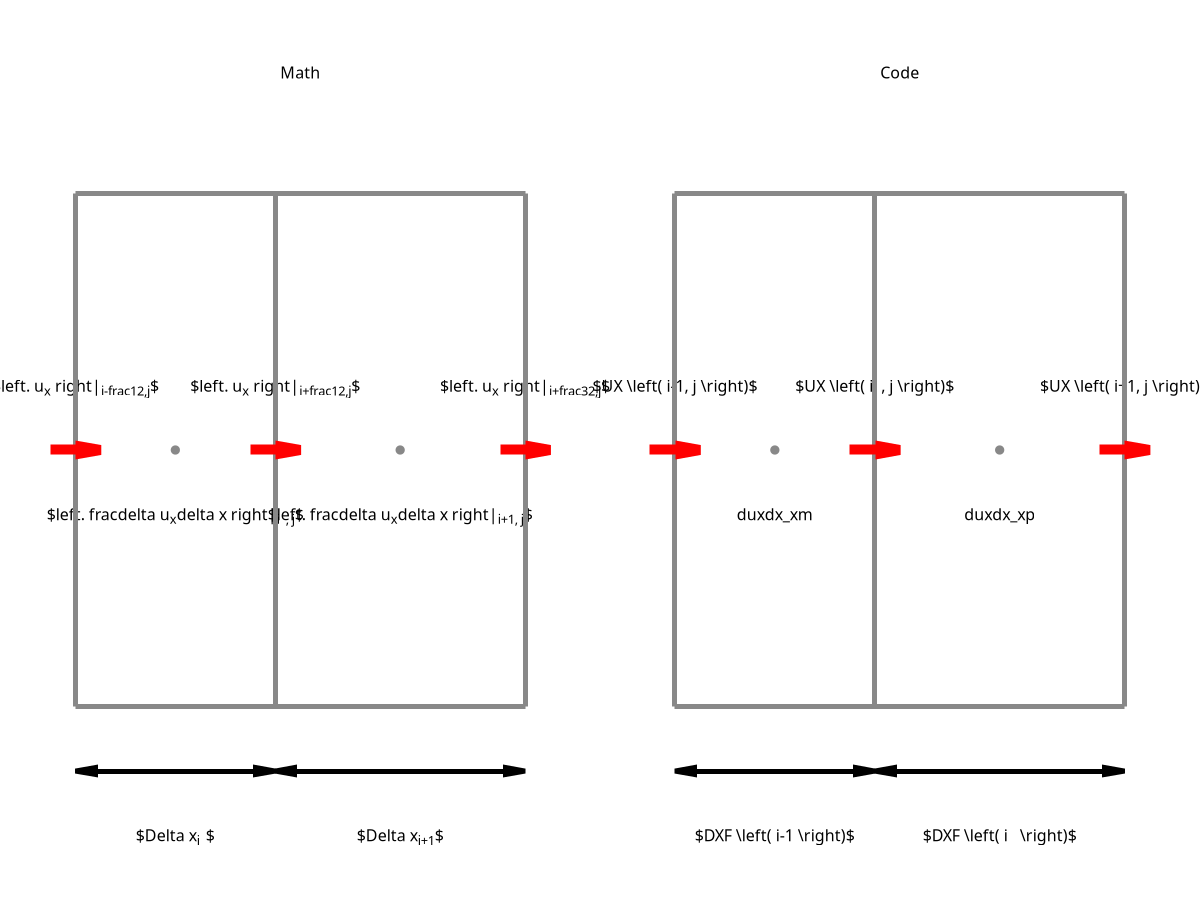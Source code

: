 ### lxx and lyy
do for [case in 'xx yy'] {
  reset
  set terminal epslatex standalone color size 12,3.5 font ',17'
  set output sprintf('update_velocity_l%s.tex', case)
  unset border
  set lmargin 0.
  set rmargin 0.
  set bmargin 0.
  set tmargin 0.
  unset xlabel
  unset ylabel
  set xrange [0:12]
  set yrange [0.:3.5]
  unset xtics
  unset ytics
  set format x ''
  set format y ''
  set style line 1 lc rgb '#888888' lw 5
  if(case eq 'xx'){
    set style line 2 lc rgb '#FF0000' lw 10
  }else{
    set style line 2 lc rgb '#0000FF' lw 10
  }
  set style line 3 lc rgb '#000000' lw 5
  set style arrow 1 nohead front ls 1
  set style arrow 2 head  size 0.2,10 filled front ls 2
  set style arrow 3 heads size 0.2,10 filled front ls 3
  al = 0.25
  if(case eq 'xx'){
    array xf[3] = [0., 2.,   4.5]
  }else{
    array xf[3] = [0., 2.25, 4.5]
  }
  array yf[2] = [0., 2.]
  array xc[2]
  do for[i=1:2:1] {
    xc[i] = 0.5*(xf[i]+xf[i+1])
  }
  yc = 0.5*(yf[1]+yf[2])
  ## left-right
  do for [lr=1:2:1] {
    if(lr == 1){
      # top labels
      set label 'Math' center at graph 0.25, graph 0.92
      # origin
      ox = 0.75
      oy = 0.75
      # labels
      if(case eq 'xx'){
        array grid_size_labels[2] = [ \
          '$\Delta x_{i  }$', \
          '$\Delta x_{i+1}$', \
        ]
        array lij_labels[2] = [ \
          '$\left. \frac{\delta u_x}{\delta x} \right|_{i  , j}$', \
          '$\left. \frac{\delta u_x}{\delta x} \right|_{i+1, j}$', \
        ]
        array vel_labels[3] = [ \
          '$\left. u_x \right|_{i-\frac{1}{2},j}$', \
          '$\left. u_x \right|_{i+\frac{1}{2},j}$', \
          '$\left. u_x \right|_{i+\frac{3}{2},j}$', \
        ]
      }else{
        array grid_size_labels[2] = [ \
          '$\Delta y$', \
          '$\Delta y$', \
        ]
        array lij_labels[2] = [ \
          '$\left. \frac{\delta u_y}{\delta y} \right|_{i, j  }$', \
          '$\left. \frac{\delta u_y}{\delta y} \right|_{i, j+1}$', \
        ]
        array vel_labels[3] = [ \
          '$\left. u_y \right|_{i,j-\frac{1}{2}}$', \
          '$\left. u_y \right|_{i,j+\frac{1}{2}}$', \
          '$\left. u_y \right|_{i,j+\frac{3}{2}}$', \
        ]
      }
    }else{
      # top labels
      set label 'Code' center at graph 0.75, graph 0.92
      # origin
      ox = 6.75
      oy = 0.75
      # labels
      if(case eq 'xx'){
        array grid_size_labels[2] = [ \
          '$DXF \left( i-1 \right)$', \
          '$DXF \left( i   \right)$', \
        ]
        array lij_labels[2] = [ \
          'duxdx\_xm', \
          'duxdx\_xp', \
        ]
        array vel_labels[3] = [ \
          '$UX \left( i-1, j \right)$', \
          '$UX \left( i  , j \right)$', \
          '$UX \left( i+1, j \right)$', \
        ]
      }else{
        array grid_size_labels[2] = [ \
          '$dy$', \
          '$dy$', \
        ]
        array lij_labels[2] = [ \
          'duydy\_ym', \
          'duydy\_yp', \
        ]
        array vel_labels[3] = [ \
          '$UY \left( i, j-1 \right)$', \
          '$UY \left( i, j   \right)$', \
          '$UY \left( i, j+1 \right)$', \
        ]
      }
    }
    # grid edges (vertical)
    do for[i=1:3:1] {
      set arrow from first ox+xf[i], first oy+yf[1] to first ox+xf[i], first oy+yf[2] as 1
    }
    # grid edges (horizontal)
    do for[j=1:2:1] {
      set arrow from first ox+xf[1], first oy+yf[j] to first ox+xf[3], first oy+yf[j] as 1
    }
    # grid size arrows
    do for [i=1:2:1] {
      set arrow from first ox+xf[i], first oy-1.*al to first ox+xf[i+1], first oy-1.*al as 3
    }
    # cell center markers
    do for [i=1:2:1] {
      set object circle center first ox+xc[i], first oy+yc size first 0.125*al fs solid 1.0 fc rgb '#888888' lw 3
    }
    # velocity arrows
    do for [i=1:3:1] {
      set arrow from first ox+xf[i]-al, first oy+yc to first ox+xf[i]+al, first oy+yc as 2
    }
    # labels
    do for [i=1:2:1] {
      set label grid_size_labels[i] center at first ox+xc[i], first oy-2.*al
      set label lij_labels[i]       center at first ox+xc[i], first oy+yc-1.*al front
    }
    do for [i=1:3:1] {
      set label vel_labels[i] center at first ox+xf[i], first oy+yc+1.*al front
    }
  }
  plot \
    NaN notitle
}

### lxy and lyx
do for [case in 'xy yx'] {
  reset
  set terminal epslatex standalone color size 12,3.5 font ',17'
  set output sprintf('update_velocity_l%s.tex', case)
  unset border
  set lmargin 0.
  set rmargin 0.
  set bmargin 0.
  set tmargin 0.
  unset xlabel
  unset ylabel
  set xrange [0:15]
  set yrange [0.:3.5]
  unset xtics
  unset ytics
  set format x ''
  set format y ''
  set style line 1 lc rgb '#888888' lw 5
  if(case eq 'xy'){
    set style line 2 lc rgb '#FF0000' lw 10
  }else{
    set style line 2 lc rgb '#0000FF' lw 10
  }
  set style line 3 lc rgb '#000000' lw 5
  set style arrow 1 nohead front ls 1
  set style arrow 2 head  size 0.2,10 filled front ls 2
  set style arrow 3 heads size 0.2,10 filled front ls 3
  al = 0.25
  if(case eq 'yx'){
    array xf[4] = [0., 1.5, 3.5, 6.0]
  }else{
    array xf[4] = [0., 2.0, 4.0, 6.0]
  }
  array yc[2] = [0., 2.]
  array xc[3]
  do for[i=1:3:1] {
    xc[i] = 0.5*(xf[i]+xf[i+1])
  }
  yf = 0.5*(yc[1]+yc[2])
  ## left-right
  do for [lr=1:2:1] {
    if(lr == 1){
      # top labels
      set label 'Math' center at graph 0.25, graph 0.92
      # origin
      ox = 0.75
      oy = 0.75
      # labels
      if(case eq 'yx'){
        array grid_size_labels[2] = [ \
          '$\Delta x_{i-\frac{1}{2}}$', \
          '$\Delta x_{i+\frac{1}{2}}$', \
        ]
        array lij_labels[2] = [ \
          '$\left. \frac{\delta u_y}{\delta x} \right|_{i-\frac{1}{2}, j+\frac{1}{2}}$', \
          '$\left. \frac{\delta u_y}{\delta x} \right|_{i+\frac{1}{2}, j+\frac{1}{2}}$', \
        ]
        array vel_labels[3] = [ \
          '$\left. u_y \right|_{i-1,j+\frac{1}{2}}$', \
          '$\left. u_y \right|_{i  ,j+\frac{1}{2}}$', \
          '$\left. u_y \right|_{i+1,j+\frac{1}{2}}$', \
        ]
      }else{
        array grid_size_labels[2] = [ \
          '$\Delta y$', \
          '$\Delta y$', \
        ]
        array lij_labels[2] = [ \
          '$\left. \frac{\delta u_x}{\delta y} \right|_{i+\frac{1}{2}, j-\frac{1}{2}}$', \
          '$\left. \frac{\delta u_x}{\delta y} \right|_{i+\frac{1}{2}, j+\frac{1}{2}}$', \
        ]
        array vel_labels[3] = [ \
          '$\left. u_x \right|_{i+\frac{1}{2},j-1}$', \
          '$\left. u_x \right|_{i+\frac{1}{2},j  }$', \
          '$\left. u_x \right|_{i+\frac{1}{2},j+1}$', \
        ]
      }
    }else{
      # top labels
      set label 'Code' center at graph 0.75, graph 0.92
      # origin
      ox = 8.25
      oy = 0.75
      if(case eq 'yx'){
        array grid_size_labels[2] = [ \
          '$DXC \left( i   \right)$', \
          '$DXC \left( i+1 \right)$', \
        ]
        array lij_labels[2] = [ \
          'duydx\_xm', \
          'duydx\_xp', \
        ]
        array vel_labels[3] = [ \
          '$UY \left( i-1, j  \right)$', \
          '$UY \left( i  , j  \right)$', \
          '$UY \left( i+1, j  \right)$', \
        ]
      }else{
        array grid_size_labels[2] = [ \
          '$dy$', \
          '$dy$', \
        ]
        array lij_labels[2] = [ \
          'duxdy\_ym', \
          'duxdy\_yp', \
        ]
        array vel_labels[3] = [ \
          '$UX \left( i, j-1 \right)$', \
          '$UX \left( i, j   \right)$', \
          '$UX \left( i, j+1 \right)$', \
        ]
      }
    }
    # grid edges (vertical)
    do for[i=1:4:1] {
      set arrow from first ox+xf[i], first oy+yc[1] to first ox+xf[i], first oy+yc[2] as 1
    }
    # grid edges (horizontal)
    set arrow from first ox+xf[1], first oy+yf to first ox+xf[4], first oy+yf as 1
    # grid size arrows
    do for [i=1:2:1] {
      set arrow from first ox+xc[i], first oy-1.*al to first ox+xc[i+1], first oy-1.*al as 3
    }
    # cell corner markers
    do for [i=2:3:1] {
      set object circle center first ox+xf[i], first oy+yf size first 0.125*al fs solid 1.0 fc rgb '#888888' lw 3
    }
    # velocity arrows
    do for [i=1:3:1] {
      set arrow from first ox+xc[i], first oy+yf-al to first ox+xc[i], first oy+yf+al as 2
    }
    # labels
    do for [i=1:2:1] {
      set label grid_size_labels[i] center at first ox+0.5*(xc[i]+xc[i+1]), first oy-2.*al
      set label lij_labels[i]       center at first ox+0.5*(xc[i]+xc[i+1]), first oy+yf-1.*al front
    }
    do for [i=1:3:1] {
      set label vel_labels[i] center at first ox+xc[i], first oy+yf+1.*al front
    }
  }
  plot \
    NaN notitle
}

### adv_x_x and adv_y_y
do for [case in 'x_x y_y'] {
  reset
  set terminal epslatex standalone color size 12,4 font ',17'
  set output sprintf('update_velocity_adv_%s.tex', case)
  unset border
  set lmargin 0.
  set rmargin 0.
  set bmargin 0.
  set tmargin 0.
  unset xlabel
  unset ylabel
  set xrange [0:12]
  set yrange [-0.5:3.5]
  unset xtics
  unset ytics
  set format x ''
  set format y ''
  set style line 1 lc rgb '#888888' lw 5
  if(case eq 'x_x'){
    set style line 2 lc rgb '#FF0000' lw 10
  }else{
    set style line 2 lc rgb '#0000FF' lw 10
  }
  set style line 3 lc rgb '#000000' lw 5
  set style arrow 1 nohead front ls 1
  set style arrow 2 head  size 0.2,10 filled front ls 2
  set style arrow 3 heads size 0.2,10 filled front ls 3
  al = 0.25
  if(case eq 'x_x'){
    array xf[3] = [0., 2.,   4.5]
  }else{
    array xf[3] = [0., 2.25, 4.5]
  }
  array yf[2] = [0., 2.]
  array xc[2]
  do for[i=1:2:1] {
    xc[i] = 0.5*(xf[i]+xf[i+1])
  }
  yc = 0.5*(yf[1]+yf[2])
  ## left-right
  do for [lr=1:2:1] {
    if(lr == 1){
      # top labels
      set label 'Math' center at graph 0.25, graph 0.92
      # origin
      ox = 0.75
      oy = 0.75
      # labels
      if(case eq 'x_x'){
        array grid_size_labels[2] = [ \
          '$\Delta x_{i  }$', \
          '$\Delta x_{i+1}$', \
        ]
        grid_size_label_2 = '$\Delta x_{i+\frac{1}{2}}$'
        array lij_labels[2] = [ \
          '$\left. \frac{\delta u_x}{\delta x} \right|_{i  , j}$', \
          '$\left. \frac{\delta u_x}{\delta x} \right|_{i+1, j}$', \
        ]
        array vel_labels[3] = [ \
          '$\left. u_x \right|_{i-\frac{1}{2},j}$', \
          '$\left. u_x \right|_{i+\frac{1}{2},j}$', \
          '$\left. u_x \right|_{i+\frac{3}{2},j}$', \
        ]
      }else{
        array grid_size_labels[2] = [ \
          '$\Delta y$', \
          '$\Delta y$', \
        ]
        grid_size_label_2 = '$\Delta y$'
        array lij_labels[2] = [ \
          '$\left. \frac{\delta u_y}{\delta y} \right|_{i, j  }$', \
          '$\left. \frac{\delta u_y}{\delta y} \right|_{i, j+1}$', \
        ]
        array vel_labels[3] = [ \
          '$\left. u_y \right|_{i,j-\frac{1}{2}}$', \
          '$\left. u_y \right|_{i,j+\frac{1}{2}}$', \
          '$\left. u_y \right|_{i,j+\frac{3}{2}}$', \
        ]
      }
    }else{
      # top labels
      set label 'Code' center at graph 0.75, graph 0.92
      # origin
      ox = 6.75
      oy = 0.75
      # labels
      if(case eq 'x_x'){
        array grid_size_labels[2] = [ \
          '$DXF \left( i-1 \right)$', \
          '$DXF \left( i   \right)$', \
        ]
        grid_size_label_2 = '$DXC \left( i \right)$'
        array lij_labels[2] = [ \
          'duxdx\_xm', \
          'duxdx\_xp', \
        ]
        array vel_labels[3] = [ \
          '$UX \left( i-1, j \right)$', \
          '$UX \left( i  , j \right)$', \
          '$UX \left( i+1, j \right)$', \
        ]
      }else{
        array grid_size_labels[2] = [ \
          '$dy$', \
          '$dy$', \
        ]
        grid_size_label_2 = '$dy$'
        array lij_labels[2] = [ \
          'duydy\_ym', \
          'duydy\_yp', \
        ]
        array vel_labels[3] = [ \
          '$UY \left( i, j-1 \right)$', \
          '$UY \left( i, j   \right)$', \
          '$UY \left( i, j+1 \right)$', \
        ]
      }
    }
    # grid edges (vertical)
    do for[i=1:3:1] {
      set arrow from first ox+xf[i], first oy+yf[1] to first ox+xf[i], first oy+yf[2] as 1
    }
    # grid edges (horizontal)
    do for[j=1:2:1] {
      set arrow from first ox+xf[1], first oy+yf[j] to first ox+xf[3], first oy+yf[j] as 1
    }
    # grid size arrows
    do for [i=1:2:1] {
      set arrow from first ox+xf[i], first oy-1.*al to first ox+xf[i+1], first oy-1.*al as 3
    }
    set arrow from first ox+xc[1], first oy-3.*al to first ox+xc[2], first oy-3.*al as 3
    # cell center markers
    do for [i=1:2:1] {
      set object circle center first ox+xc[i], first oy+yc size first 0.125*al fs solid 1.0 fc rgb '#888888' lw 3
    }
    # velocity arrows
    do for [i=1:3:1] {
      set arrow from first ox+xf[i]-al, first oy+yc to first ox+xf[i]+al, first oy+yc as 2
    }
    # labels
    do for [i=1:2:1] {
      set label grid_size_labels[i] center at first ox+xc[i], first oy-2.*al
      set label lij_labels[i]       center at first ox+xc[i], first oy+yc-1.*al front
    }
    do for [i=1:3:1] {
      set label vel_labels[i] center at first ox+xf[i], first oy+yc+1.*al front
    }
    set label grid_size_label_2 center at first ox+0.5*(xc[1]+xc[2]), first oy-4.*al
  }
  plot \
    NaN notitle
}

### adv_x_y and adv_y_x
do for [case in 'x_y y_x'] {
  reset
  if(case eq 'x_y'){
    set terminal epslatex standalone color size 13,8   font ',17'
  }else{
    set terminal epslatex standalone color size 13,7.5 font ',17'
  }
  set output sprintf('update_velocity_adv_%s.tex', case)
  unset border
  set lmargin 0.
  set rmargin 0.
  set bmargin 0.
  set tmargin 0.
  unset xlabel
  unset ylabel
  set xrange [0:13]
  if(case eq 'x_y'){
    set yrange [-0.5:7.5]
  }else{
    set yrange [0.:7.5]
  }
  unset xtics
  unset ytics
  set format x ''
  set format y ''
  set style line 1 lc rgb '#888888' lw 5
  if(case eq 'x_y'){
    set style line 2 lc rgb '#0000FF' lw 10
  }else{
    set style line 2 lc rgb '#FF0000' lw 10
  }
  set style line 3 lc rgb '#000000' lw 5
  set style arrow 1 nohead front ls 1
  set style arrow 2 head  size 0.2,10 filled front ls 2
  set style arrow 3 heads size 0.2,10 filled front ls 3
  al = 0.25
  if(case eq 'x_y'){
    array xf[3] = [0., 2.,   4.5]
    array yf[4] = [0., 2., 4., 6.]
  }else{
    array xf[3] = [0., 2.25, 4.5]
    array yf[4] = [0., 1.5, 3.5, 6.]
  }
  array xc[2]
  do for[i=1:2:1] {
    xc[i] = 0.5*(xf[i]+xf[i+1])
  }
  array yc[3]
  do for[j=1:3:1] {
    yc[j] = 0.5*(yf[j]+yf[j+1])
  }
  ## left-right
  do for [lr=1:2:1] {
    if(lr == 1){
      # top labels
      set label 'Math' center at graph 0.25, graph 0.92
      # origin
      ox = 0.75
      oy = 0.75
      # labels
      if(case eq 'x_y'){
        array grid_size_labels_1[2] = [ \
          '$\Delta x_{i  }$', \
          '$\Delta x_{i+1}$', \
        ]
        array grid_size_labels_2[2] = [ \
          '$\Delta y$', \
          '$\Delta y$', \
        ]
        grid_size_labels_3 = '$\Delta y$'
        grid_size_labels_4 = '$\Delta x_{i+\frac{1}{2}}$'
        array lij_labels[2] = [ \
          '$\left. \frac{\delta u_x}{\delta y} \right|_{i+\frac{1}{2}, j-\frac{1}{2}}$', \
          '$\left. \frac{\delta u_x}{\delta y} \right|_{i+\frac{1}{2}, j+\frac{1}{2}}$', \
        ]
        array vel_labels_1[2] = [ \
          '$\left. u_y \right|_{i  ,j-\frac{1}{2}}$', \
          '$\left. u_y \right|_{i+1,j-\frac{1}{2}}$', \
        ]
        array vel_labels_2[2] = [ \
          '$\left. u_y \right|_{i  ,j+\frac{1}{2}}$', \
          '$\left. u_y \right|_{i+1,j+\frac{1}{2}}$', \
        ]
      }else{
        array grid_size_labels_1[2] = [ \
          '$\Delta y$', \
          '$\Delta y$', \
        ]
        array grid_size_labels_2[2] = [ \
          '$\Delta x_{i-\frac{1}{2}}$', \
          '$\Delta x_{i+\frac{1}{2}}$', \
        ]
        grid_size_labels_3 = '$\Delta x_{i  }$'
        array lij_labels[2] = [ \
          '$\left. \frac{\delta u_y}{\delta x} \right|_{i-\frac{1}{2}, j+\frac{1}{2}}$', \
          '$\left. \frac{\delta u_y}{\delta x} \right|_{i+\frac{1}{2}, j+\frac{1}{2}}$', \
        ]
        array vel_labels_1[3] = [ \
          '$\left. u_x \right|_{i-\frac{1}{2},j  }$', \
          '$\left. u_x \right|_{i-\frac{1}{2},j+1}$', \
        ]
        array vel_labels_2[3] = [ \
          '$\left. u_x \right|_{i+\frac{1}{2},j  }$', \
          '$\left. u_x \right|_{i+\frac{1}{2},j+1}$', \
        ]
      }
    }else{
      # top labels
      set label 'Code' center at graph 0.75, graph 0.92
      # origin
      ox = 7.25
      oy = 0.75
      # labels
      if(case eq 'x_y'){
        array grid_size_labels_1[2] = [ \
          '$DXF \left( i-1 \right)$', \
          '$DXF \left( i   \right)$', \
        ]
        array grid_size_labels_2[2] = [ \
          '$dy$', \
          '$dy$', \
        ]
        grid_size_labels_3 = '$dy$'
        grid_size_labels_4 = '$DXC \left( i  \right)$'
        array lij_labels[2] = [ \
          'duxdy\_ym', \
          'duxdy\_yp', \
        ]
        array vel_labels_1[2] = [ \
          '$UY \left( i-1, j   \right)$', \
          '$UY \left( i  , j   \right)$', \
        ]
        array vel_labels_2[2] = [ \
          '$UY \left( i-1, j+1 \right)$', \
          '$UY \left( i  , j+1 \right)$', \
        ]
      }else{
        array grid_size_labels_1[2] = [ \
          '$dy$', \
          '$dy$', \
        ]
        array grid_size_labels_2[2] = [ \
          '$DXC \left( i   \right)$', \
          '$DXC \left( i+1 \right)$', \
        ]
        grid_size_labels_3 = '$DXF \left( i \right)$'
        array lij_labels[2] = [ \
          'duydx\_xm', \
          'duydx\_xp', \
        ]
        array vel_labels_1[3] = [ \
          '$UX \left( i  , j-1 \right)$', \
          '$UX \left( i  , j   \right)$', \
        ]
        array vel_labels_2[3] = [ \
          '$UX \left( i+1, j-1 \right)$', \
          '$UX \left( i+1, j   \right)$', \
        ]
      }
    }
    # grid edges (vertical)
    do for[i=1:3:1] {
      set arrow from first ox+xf[i], first oy+yf[1] to first ox+xf[i], first oy+yf[4] as 1
    }
    # grid edges (horizontal)
    do for[j=1:4:1] {
      set arrow from first ox+xf[1], first oy+yf[j] to first ox+xf[3], first oy+yf[j] as 1
    }
    # grid size arrows (horizontal)
    do for [i=1:2:1] {
      set arrow from first ox+xf[i], first oy-1.*al to first ox+xf[i+1], first oy-1.*al as 3
    }
    if(case eq 'x_y'){
      set arrow from first ox+xc[1], first oy-3.*al to first ox+xc[2], first oy-3.*al as 3
    }
    # grid size arrows (vertical)
    do for [j=1:2:1] {
      set arrow from first ox+xf[3]+1.*al, first oy+yc[j] to first ox+xf[3]+1.*al, first oy+yc[j+1] as 3
    }
    set arrow from first ox+xf[3]+3.*al, first oy+yf[2] to first ox+xf[3]+3.*al, first oy+yf[3] as 3
    # cell corner markers
    do for [j=2:3:1] {
      set object circle center first ox+xf[2], first oy+yf[j] size first 0.125*al fs solid 1.0 fc rgb '#888888' lw 3
    }
    # velocity arrows
    do for [i=1:2:1] {
      do for [j=2:3:1] {
        set arrow from first ox+xc[i], first oy+yf[j]-al to first ox+xc[i], first oy+yf[j]+al as 2
      }
    }
    # labels
    do for [i=1:2:1] {
      set label grid_size_labels_1[i] center at first ox+xc[i], first oy-2.*al
    }
    do for [j=1:2:1] {
      set label grid_size_labels_2[j] center at first ox+xf[3]+2.*al, first oy+0.5*(yc[j]+yc[j+1]) rotate by 90
    }
    set label grid_size_labels_3 center at first ox+xf[3]+4.*al, first oy+yc[2] rotate by 90
    if(case eq 'x_y'){
      set label grid_size_labels_4 center at first ox+0.5*(xc[1]+xc[2]), first oy-4.*al
    }
    do for [j=1:2:1] {
      set label lij_labels[j] center at first ox+xf[2], first oy+yf[j+1]-1.*al front
    }
    do for [i=1:2:1] {
      set label vel_labels_1[i] center at first ox+xc[i], first oy+yf[2]+1.*al front
      set label vel_labels_2[i] center at first ox+xc[i], first oy+yf[3]+1.*al front
    }
  }
  plot \
    NaN notitle
}

### dif_x_x and dif_y_y
do for [case in 'x_x y_y'] {
  reset
  set terminal epslatex standalone color size 12,3.5 font ',17'
  set output sprintf('update_velocity_dif_%s.tex', case)
  unset border
  set lmargin 0.
  set rmargin 0.
  set bmargin 0.
  set tmargin 0.
  unset xlabel
  unset ylabel
  set xrange [0:12]
  set yrange [0.:3.5]
  unset xtics
  unset ytics
  set format x ''
  set format y ''
  set style line 1 lc rgb '#888888' lw 5
  if(case eq 'x_x'){
    set style line 2 lc rgb '#FF0000' lw 10
  }else{
    set style line 2 lc rgb '#0000FF' lw 10
  }
  set style line 3 lc rgb '#000000' lw 5
  set style arrow 1 nohead front ls 1
  set style arrow 2 head  size 0.2,10 filled front ls 2
  set style arrow 3 heads size 0.2,10 filled front ls 3
  al = 0.25
  if(case eq 'x_x'){
    array xf[3] = [0., 2.,   4.5]
  }else{
    array xf[3] = [0., 2.25, 4.5]
  }
  array yf[2] = [0., 2.]
  array xc[2]
  do for[i=1:2:1] {
    xc[i] = 0.5*(xf[i]+xf[i+1])
  }
  yc = 0.5*(yf[1]+yf[2])
  ## left-right
  do for [lr=1:2:1] {
    if(lr == 1){
      # top labels
      set label 'Math' center at graph 0.25, graph 0.92
      # origin
      ox = 0.75
      oy = 0.75
      # labels
      if(case eq 'x_x'){
        grid_size_label = '$\Delta x_{i+\frac{1}{2}}$'
        array lij_labels[2] = [ \
          '$\left. \frac{\delta u_x}{\delta x} \right|_{i  , j}$', \
          '$\left. \frac{\delta u_x}{\delta x} \right|_{i+1, j}$', \
        ]
      }else{
        grid_size_label = '$\Delta y$'
        array lij_labels[2] = [ \
          '$\left. \frac{\delta u_y}{\delta y} \right|_{i, j  }$', \
          '$\left. \frac{\delta u_y}{\delta y} \right|_{i, j+1}$', \
        ]
      }
    }else{
      # top labels
      set label 'Code' center at graph 0.75, graph 0.92
      # origin
      ox = 6.75
      oy = 0.75
      # labels
      if(case eq 'x_x'){
        grid_size_label = '$DXC \left( i \right)$'
        array lij_labels[2] = [ \
          'duxdx\_xm', \
          'duxdx\_xp', \
        ]
      }else{
        grid_size_label = '$dy$'
        array lij_labels[2] = [ \
          'duydy\_ym', \
          'duydy\_yp', \
        ]
      }
    }
    # grid edges (vertical)
    do for[i=1:3:1] {
      set arrow from first ox+xf[i], first oy+yf[1] to first ox+xf[i], first oy+yf[2] as 1
    }
    # grid edges (horizontal)
    do for[j=1:2:1] {
      set arrow from first ox+xf[1], first oy+yf[j] to first ox+xf[3], first oy+yf[j] as 1
    }
    # grid size arrow
    set arrow from first ox+xc[1], first oy-1.*al to first ox+xc[2], first oy-1.*al as 3
    # cell center markers
    do for [i=1:2:1] {
      set object circle center first ox+xc[i], first oy+yc size first 0.125*al fs solid 1.0 fc rgb '#888888' lw 3
    }
    # labels
    set label grid_size_label center at first ox+0.5*(xc[1]+xc[2]), first oy-2.*al
    do for [i=1:2:1] {
      set label lij_labels[i]       center at first ox+xc[i], first oy+yc-1.*al front
    }
  }
  plot \
    NaN notitle
}

### dif_x_y and dif_y_x
do for [case in 'x_y y_x'] {
  reset
  set terminal epslatex standalone color size 12,3.5 font ',17'
  set output sprintf('update_velocity_dif_%s.tex', case)
  unset border
  set lmargin 0.
  set rmargin 0.
  set bmargin 0.
  set tmargin 0.
  unset xlabel
  unset ylabel
  set xrange [0:15]
  set yrange [0.:3.5]
  unset xtics
  unset ytics
  set format x ''
  set format y ''
  set style line 1 lc rgb '#888888' lw 5
  if(case eq 'xy'){
    set style line 2 lc rgb '#FF0000' lw 10
  }else{
    set style line 2 lc rgb '#0000FF' lw 10
  }
  set style line 3 lc rgb '#000000' lw 5
  set style arrow 1 nohead front ls 1
  set style arrow 2 head  size 0.2,10 filled front ls 2
  set style arrow 3 heads size 0.2,10 filled front ls 3
  al = 0.25
  if(case eq 'y_x'){
    array xf[4] = [0., 1.5, 3.5, 6.0]
  }else{
    array xf[4] = [0., 2.0, 4.0, 6.0]
  }
  array yc[2] = [0., 2.]
  array xc[3]
  do for[i=1:3:1] {
    xc[i] = 0.5*(xf[i]+xf[i+1])
  }
  yf = 0.5*(yc[1]+yc[2])
  ## left-right
  do for [lr=1:2:1] {
    if(lr == 1){
      # top labels
      set label 'Math' center at graph 0.25, graph 0.92
      # origin
      ox = 0.75
      oy = 0.75
      # labels
      if(case eq 'y_x'){
        grid_size_label = '$\Delta x_i$'
        array lij_labels[2] = [ \
          '$\left. \frac{\delta u_y}{\delta x} \right|_{i-\frac{1}{2}, j+\frac{1}{2}}$', \
          '$\left. \frac{\delta u_y}{\delta x} \right|_{i+\frac{1}{2}, j+\frac{1}{2}}$', \
        ]
      }else{
        grid_size_label = '$\Delta y$'
        array lij_labels[2] = [ \
          '$\left. \frac{\delta u_x}{\delta y} \right|_{i+\frac{1}{2}, j-\frac{1}{2}}$', \
          '$\left. \frac{\delta u_x}{\delta y} \right|_{i+\frac{1}{2}, j+\frac{1}{2}}$', \
        ]
      }
    }else{
      # top labels
      set label 'Code' center at graph 0.75, graph 0.92
      # origin
      ox = 8.25
      oy = 0.75
      if(case eq 'y_x'){
        grid_size_label = '$DXF \left( i \right)$'
        array lij_labels[2] = [ \
          'duydx\_xm', \
          'duydx\_xp', \
        ]
      }else{
        grid_size_label = '$dy$'
        array lij_labels[2] = [ \
          'duxdy\_ym', \
          'duxdy\_yp', \
        ]
      }
    }
    # grid edges (vertical)
    do for[i=1:4:1] {
      set arrow from first ox+xf[i], first oy+yc[1] to first ox+xf[i], first oy+yc[2] as 1
    }
    # grid edges (horizontal)
    set arrow from first ox+xf[1], first oy+yf to first ox+xf[4], first oy+yf as 1
    # grid size arrow
    set arrow from first ox+xf[2], first oy-1.*al to first ox+xf[3], first oy-1.*al as 3
    # cell corner markers
    do for [i=2:3:1] {
      set object circle center first ox+xf[i], first oy+yf size first 0.125*al fs solid 1.0 fc rgb '#888888' lw 3
    }
    # labels
    set label grid_size_label center at first ox+0.5*(xf[2]+xf[3]), first oy-2.*al
    do for [i=1:2:1] {
      set label lij_labels[i]       center at first ox+0.5*(xc[i]+xc[i+1]), first oy+yf-1.*al front
    }
  }
  plot \
    NaN notitle
}

## domain decomposition ux
reset
{
  lx = 7.
  ly = 11.
  #
  set terminal epslatex standalone color size 2*lx+6.,ly+2. font ',20'
  set output 'update_velocity_domain_decomp_x.tex'
  #
  unset border
  set lmargin 0.
  set rmargin 0.
  set bmargin 0.
  set tmargin 0.
  #
  unset xlabel
  unset ylabel
  #
  set xrange [-2.5:2*lx+3.5]
  set yrange [-0.5:ly+1.5]
  #
  unset xtics
  unset ytics
  #
  set style line 1 lc rgb '#000000' lw 5  dt 2
  set style line 2 lc rgb '#000000' lw 10
  set style line 3 lc rgb '#FF0000' lw 10
  set style line 4 lc rgb '#000000' lw 10
  #
  set style arrow 1 nohead front ls 1
  set style arrow 2 head size graph 0.02,20. filled front ls 2
  set style arrow 3 head size graph 0.02,20. filled front ls 3
  set style arrow 4 head size 0.2,10 filled front ls 4
  #
  ## left
  ox = 0.
  oy = 0.
  # process 0
  set object rectangle from first ox+0., first oy+0. to first ox+lx, first oy+3. fc rgb '#FF0000' fillstyle solid 0.25 border lc rgb '#000000' lw 20 back
  set label 'mpirank 0' center at first -1.25, first 1.5
  # process 1
  set object rectangle from first ox+0., first oy+3. to first ox+lx, first oy+7. fc rgb '#0000FF' fillstyle solid 0.25 border lc rgb '#000000' lw 20 back
  set label 'mpirank 1' center at first -1.25, first 5.0
  # process 2
  set object rectangle from first ox+0., first oy+7. to first ox+lx, first oy+ly fc rgb '#33AA00' fillstyle solid 0.25 border lc rgb '#000000' lw 20 back
  set label 'mpirank 2' center at first -1.25, first 9.0
  # horizontal
  do for [j=0:ly:1] {
    set arrow from first ox+0., first j to first ox+lx, j as 1
  }
  # vertical
  do for [i=0:lx:1] {
    set arrow from first ox+i, first 0. to first ox+i, ly as 1
  }
  # ux
  do for [j=1:11:1] {
    do for [i=1:8:1] {
      set arrow from first ox+(i-1)-1.*al, first oy+j-0.5 to first ox+(i-1)+1.*al, first oy+j-0.5 as 4
    }
  }
  ## right
  ox = lx+3.
  oy = 0.
  # process 0
  set object rectangle from first ox+0., first oy+0. to first ox+1.5, first oy+ly fc rgb '#FF0000' fillstyle solid 0.25 border lc rgb '#000000' lw 20 back
  set label 'mpirank 0' center at first ox+0.75, first ly+1.0
  # process 1
  set object rectangle from first ox+1.5, first oy+0. to first ox+4.5, first oy+ly fc rgb '#0000FF' fillstyle solid 0.25 border lc rgb '#000000' lw 20 back
  set label 'mpirank 1' center at first ox+3.0, first ly+1.0
  # process 2
  set object rectangle from first ox+4.5, first oy+0. to first ox+lx, first oy+ly fc rgb '#33AA00' fillstyle solid 0.25 border lc rgb '#000000' lw 20 back
  set label 'mpirank 2' center at first ox+5.75, first ly+1.0
  # horizontal
  do for [j=0:ly:1] {
    set arrow from first ox+0., first j to first ox+lx, j as 1
  }
  # vertical
  do for [i=0:lx:1] {
    set arrow from first ox+i, first 0. to first ox+i, ly as 1
  }
  # ux
  do for [j=1:11:1] {
    do for [i=1:8:1] {
      set arrow from first ox+(i-1)-1.*al, first oy+j-0.5 to first ox+(i-1)+1.*al, first oy+j-0.5 as 4
    }
  }
  ## arrow
  set arrow from first lx+0.5, first 0.5*ly to first lx+2.5, first 0.5*ly as 2
  plot \
    NaN notitle
}

## domain decomposition uy
reset
{
  lx = 7.
  ly = 11.
  #
  set terminal epslatex standalone color size 2*lx+6.,ly+2. font ',20'
  set output 'update_velocity_domain_decomp_y.tex'
  #
  unset border
  set lmargin 0.
  set rmargin 0.
  set bmargin 0.
  set tmargin 0.
  #
  unset xlabel
  unset ylabel
  #
  set xrange [-2.5:2*lx+3.5]
  set yrange [-0.5:ly+1.5]
  #
  unset xtics
  unset ytics
  #
  set style line 1 lc rgb '#000000' lw 5  dt 2
  set style line 2 lc rgb '#000000' lw 10
  set style line 3 lc rgb '#FF0000' lw 10
  set style line 4 lc rgb '#000000' lw 10
  #
  set style arrow 1 nohead front ls 1
  set style arrow 2 head size graph 0.02,20. filled front ls 2
  set style arrow 3 head size graph 0.02,20. filled front ls 3
  set style arrow 4 head size 0.2,10 filled front ls 4
  #
  ## left
  ox = 0.
  oy = 0.
  # process 0
  set object rectangle from first ox+0., first oy+0. to first ox+lx, first oy+2.5 fc rgb '#FF0000' fillstyle solid 0.25 border lc rgb '#000000' lw 20 back
  set label 'mpirank 0' center at first -1.25, first 1.25
  # process 1
  set object rectangle from first ox+0., first oy+2.5 to first ox+lx, first oy+6.5 fc rgb '#0000FF' fillstyle solid 0.25 border lc rgb '#000000' lw 20 back
  set label 'mpirank 1' center at first -1.25, first 4.5
  # process 2
  set object rectangle from first ox+0., first oy+6.5 to first ox+lx, first oy+ly fc rgb '#33AA00' fillstyle solid 0.25 border lc rgb '#000000' lw 20 back
  set label 'mpirank 2' center at first -1.25, first 8.75
  # horizontal
  do for [j=0:ly:1] {
    set arrow from first ox+0., first j to first ox+lx, j as 1
  }
  # vertical
  do for [i=0:lx:1] {
    set arrow from first ox+i, first 0. to first ox+i, ly as 1
  }
  # uy
  do for [j=1:11:1] {
    do for [i=1:7:1] {
      set arrow from first ox+(i-0.5), first oy+(j-1.)-1.*al to first ox+(i-0.5), first oy+(j-1.)+1.*al as 4
    }
  }
  ## right
  ox = lx+3.
  oy = 0.
  # process 0
  set object rectangle from first ox+0., first oy+0. to first ox+2., first oy+ly fc rgb '#FF0000' fillstyle solid 0.25 border lc rgb '#000000' lw 20 back
  set label 'mpirank 0' center at first ox+1., first ly+1.0
  # process 1
  set object rectangle from first ox+2., first oy+0. to first ox+4., first oy+ly fc rgb '#0000FF' fillstyle solid 0.25 border lc rgb '#000000' lw 20 back
  set label 'mpirank 1' center at first ox+3.0, first ly+1.0
  # process 2
  set object rectangle from first ox+4., first oy+0. to first ox+lx, first oy+ly fc rgb '#33AA00' fillstyle solid 0.25 border lc rgb '#000000' lw 20 back
  set label 'mpirank 2' center at first ox+5.5, first ly+1.0
  # horizontal
  do for [j=0:ly:1] {
    set arrow from first ox+0., first j to first ox+lx, j as 1
  }
  # vertical
  do for [i=0:lx:1] {
    set arrow from first ox+i, first 0. to first ox+i, ly as 1
  }
  # uy
  do for [j=1:11:1] {
    do for [i=1:7:1] {
      set arrow from first ox+(i-0.5), first oy+(j-1.)-1.*al to first ox+(i-0.5), first oy+(j-1.)+1.*al as 4
    }
  }
  ## arrow
  set arrow from first lx+0.5, first 0.5*ly to first lx+2.5, first 0.5*ly as 2
  plot \
    NaN notitle
}

